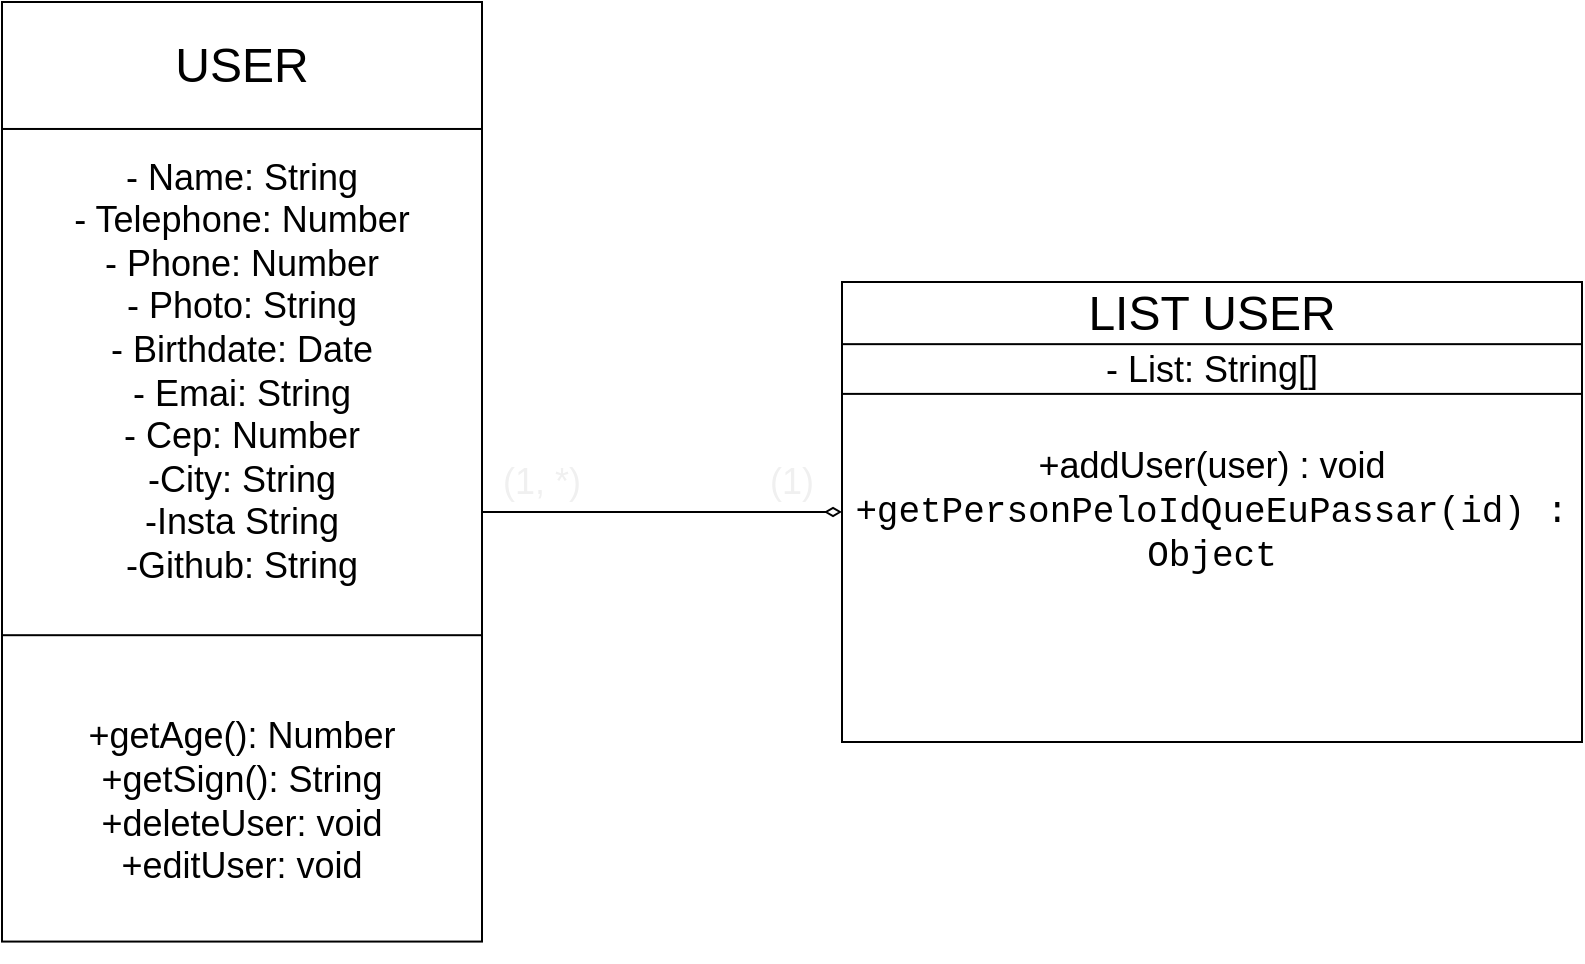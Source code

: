 <mxfile>
    <diagram id="_iOPbtojSU_5HbLdEPTw" name="Page-1">
        <mxGraphModel dx="958" dy="705" grid="1" gridSize="10" guides="1" tooltips="1" connect="1" arrows="1" fold="1" page="1" pageScale="1" pageWidth="850" pageHeight="1100" math="0" shadow="0">
            <root>
                <mxCell id="0"/>
                <mxCell id="1" parent="0"/>
                <mxCell id="7" value="" style="group" vertex="1" connectable="0" parent="1">
                    <mxGeometry x="60" y="90" width="240" height="480" as="geometry"/>
                </mxCell>
                <mxCell id="2" value="" style="rounded=0;whiteSpace=wrap;html=1;" vertex="1" parent="7">
                    <mxGeometry width="240" height="469.787" as="geometry"/>
                </mxCell>
                <mxCell id="3" value="" style="rounded=0;whiteSpace=wrap;html=1;" vertex="1" parent="7">
                    <mxGeometry y="63.483" width="240" height="253.113" as="geometry"/>
                </mxCell>
                <mxCell id="4" value="&lt;font style=&quot;font-size: 24px;&quot;&gt;USER&lt;/font&gt;" style="text;html=1;strokeColor=none;fillColor=none;align=center;verticalAlign=middle;whiteSpace=wrap;rounded=0;" vertex="1" parent="7">
                    <mxGeometry x="90" y="12.697" width="60" height="38.091" as="geometry"/>
                </mxCell>
                <mxCell id="6" value="- Name: String&lt;br&gt;- Telephone: Number&lt;br&gt;- Phone: Number&lt;br&gt;- Photo: String&lt;br&gt;- Birthdate: Date&lt;br&gt;- Emai: String&lt;br&gt;- Cep: Number&lt;br&gt;-City: String&lt;br&gt;-Insta String&lt;br&gt;-Github: String" style="text;html=1;strokeColor=none;fillColor=none;align=center;verticalAlign=middle;whiteSpace=wrap;rounded=0;fontSize=18;" vertex="1" parent="7">
                    <mxGeometry y="63.483" width="240" height="242.9" as="geometry"/>
                </mxCell>
                <mxCell id="8" value="+getAge(): Number&lt;br&gt;+getSign(): String&lt;br&gt;+deleteUser: void&lt;br&gt;+editUser: void" style="text;html=1;strokeColor=none;fillColor=none;align=center;verticalAlign=middle;whiteSpace=wrap;rounded=0;fontSize=18;" vertex="1" parent="7">
                    <mxGeometry y="320" width="240" height="160" as="geometry"/>
                </mxCell>
                <mxCell id="11" value="" style="group" vertex="1" connectable="0" parent="1">
                    <mxGeometry x="480" y="230" width="370" height="230" as="geometry"/>
                </mxCell>
                <mxCell id="12" value="&lt;font style=&quot;font-size: 18px;&quot;&gt;+addUser(user) : void&lt;br&gt;+&lt;span style=&quot;font-family: &amp;quot;Fira Code&amp;quot;, Consolas, &amp;quot;Courier New&amp;quot;, monospace;&quot;&gt;getPersonPeloIdQueEuPassar&lt;/span&gt;&lt;span style=&quot;font-family: &amp;quot;Fira Code&amp;quot;, Consolas, &amp;quot;Courier New&amp;quot;, monospace;&quot;&gt;(&lt;/span&gt;&lt;span style=&quot;font-family: &amp;quot;Fira Code&amp;quot;, Consolas, &amp;quot;Courier New&amp;quot;, monospace;&quot;&gt;id&lt;/span&gt;&lt;span style=&quot;font-family: &amp;quot;Fira Code&amp;quot;, Consolas, &amp;quot;Courier New&amp;quot;, monospace;&quot;&gt;) : Object&lt;/span&gt;&lt;/font&gt;" style="rounded=0;whiteSpace=wrap;html=1;" vertex="1" parent="11">
                    <mxGeometry width="370.0" height="230" as="geometry"/>
                </mxCell>
                <mxCell id="13" value="" style="rounded=0;whiteSpace=wrap;html=1;" vertex="1" parent="11">
                    <mxGeometry y="31.081" width="370.0" height="24.865" as="geometry"/>
                </mxCell>
                <mxCell id="14" value="&lt;span style=&quot;font-size: 24px;&quot;&gt;LIST USER&lt;/span&gt;" style="text;html=1;strokeColor=none;fillColor=none;align=center;verticalAlign=middle;whiteSpace=wrap;rounded=0;" vertex="1" parent="11">
                    <mxGeometry x="77.083" y="6.216" width="215.833" height="18.649" as="geometry"/>
                </mxCell>
                <mxCell id="15" value="- List: String[]" style="text;html=1;strokeColor=none;fillColor=none;align=center;verticalAlign=middle;whiteSpace=wrap;rounded=0;fontSize=18;" vertex="1" parent="11">
                    <mxGeometry y="31.081" width="370.0" height="24.865" as="geometry"/>
                </mxCell>
                <mxCell id="20" style="edgeStyle=none;html=1;exitX=0;exitY=1;exitDx=0;exitDy=0;entryX=0;entryY=0.5;entryDx=0;entryDy=0;fontSize=18;fontColor=#F0F0F0;endArrow=diamondThin;endFill=0;" edge="1" parent="1" source="18" target="12">
                    <mxGeometry relative="1" as="geometry"/>
                </mxCell>
                <mxCell id="18" value="(1, *)" style="text;html=1;strokeColor=none;fillColor=none;align=center;verticalAlign=middle;whiteSpace=wrap;rounded=0;fontSize=18;fontColor=#F0F0F0;" vertex="1" parent="1">
                    <mxGeometry x="300" y="315" width="60" height="30" as="geometry"/>
                </mxCell>
                <mxCell id="19" value="(1)" style="text;html=1;strokeColor=none;fillColor=none;align=center;verticalAlign=middle;whiteSpace=wrap;rounded=0;fontSize=18;fontColor=#F0F0F0;" vertex="1" parent="1">
                    <mxGeometry x="425" y="315" width="60" height="30" as="geometry"/>
                </mxCell>
            </root>
        </mxGraphModel>
    </diagram>
</mxfile>